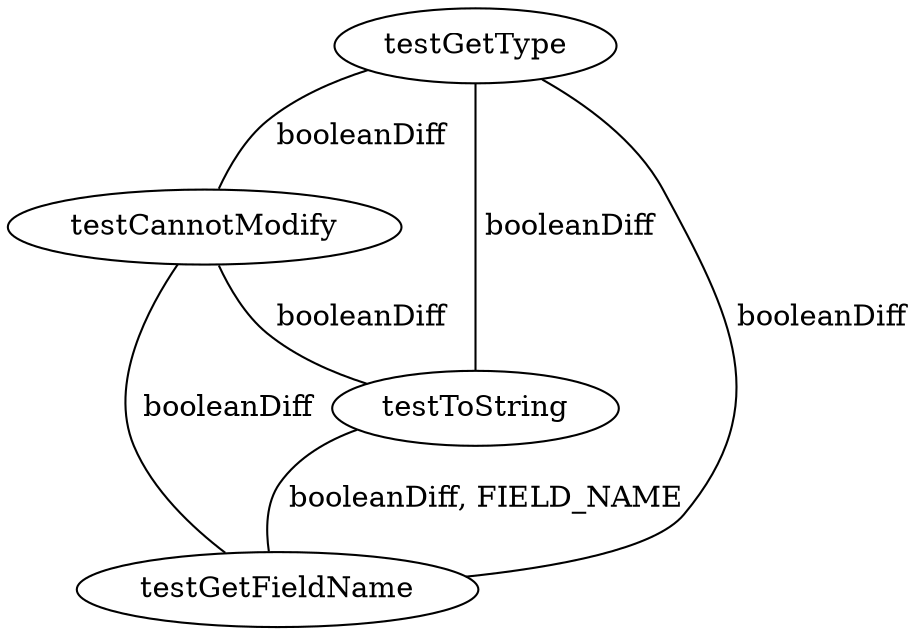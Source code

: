 digraph G {
testGetType;
testCannotModify;
testToString;
testGetFieldName;
testGetType -> testCannotModify [label=" booleanDiff", dir=none];
testGetType -> testToString [label=" booleanDiff", dir=none];
testGetType -> testGetFieldName [label=" booleanDiff", dir=none];
testCannotModify -> testToString [label=" booleanDiff", dir=none];
testCannotModify -> testGetFieldName [label=" booleanDiff", dir=none];
testToString -> testGetFieldName [label=" booleanDiff, FIELD_NAME", dir=none];
}